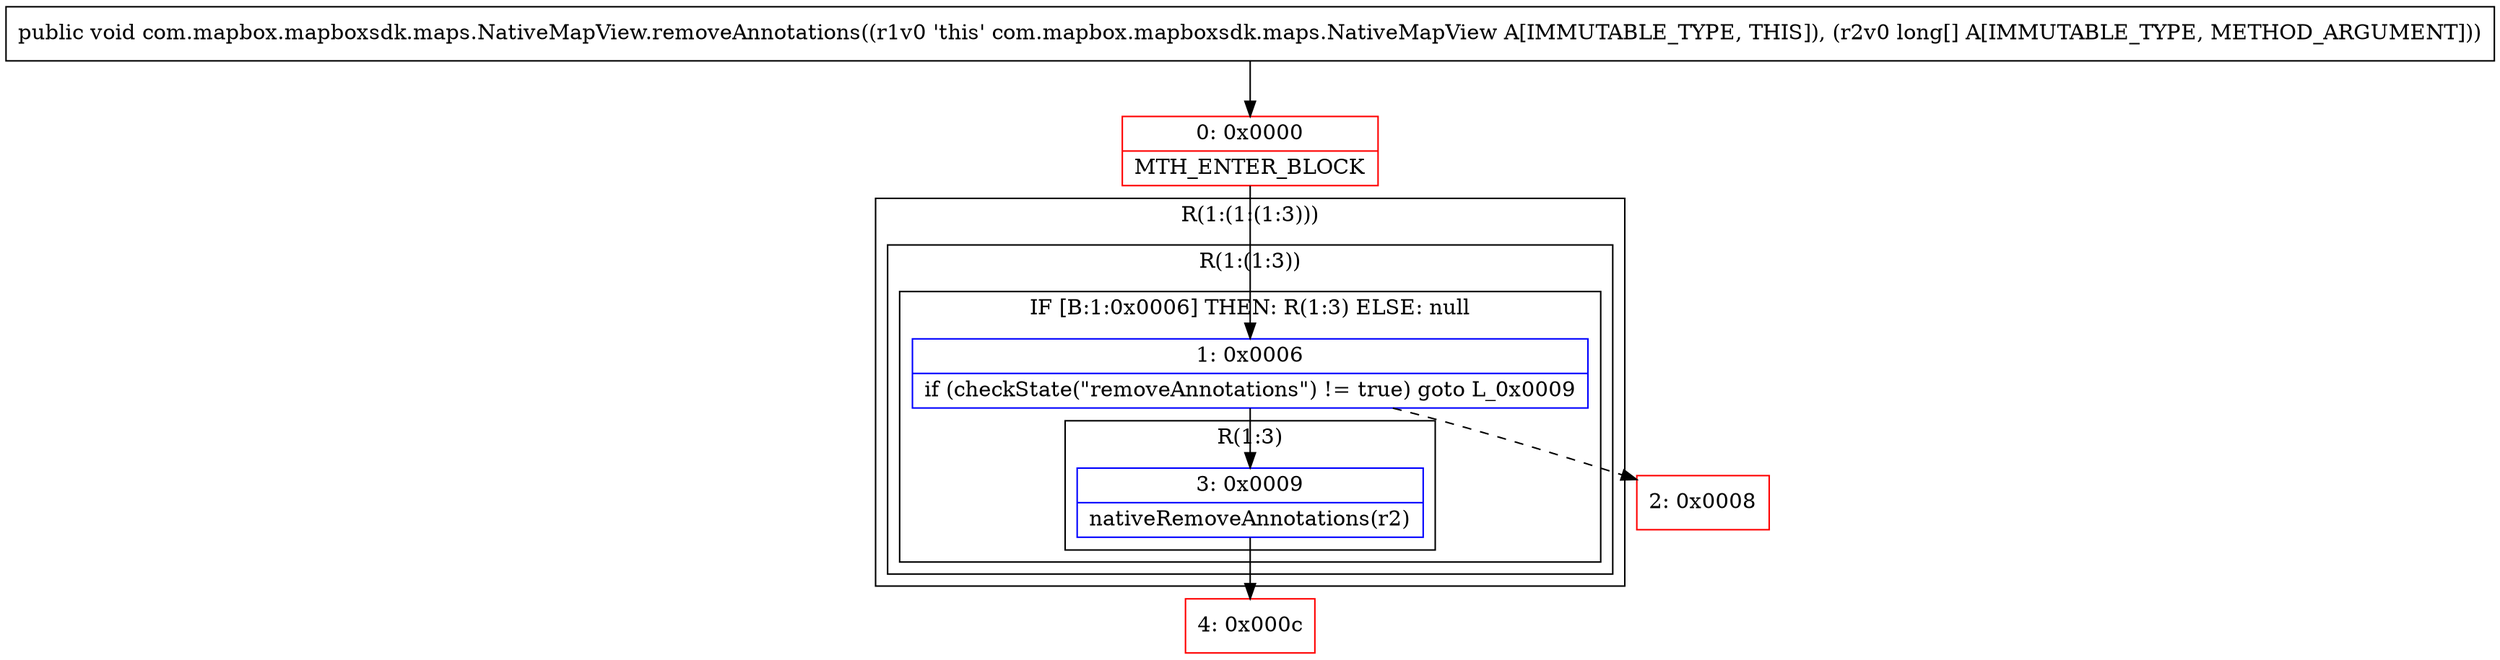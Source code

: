 digraph "CFG forcom.mapbox.mapboxsdk.maps.NativeMapView.removeAnnotations([J)V" {
subgraph cluster_Region_969558110 {
label = "R(1:(1:(1:3)))";
node [shape=record,color=blue];
subgraph cluster_Region_1271698511 {
label = "R(1:(1:3))";
node [shape=record,color=blue];
subgraph cluster_IfRegion_409755465 {
label = "IF [B:1:0x0006] THEN: R(1:3) ELSE: null";
node [shape=record,color=blue];
Node_1 [shape=record,label="{1\:\ 0x0006|if (checkState(\"removeAnnotations\") != true) goto L_0x0009\l}"];
subgraph cluster_Region_217687445 {
label = "R(1:3)";
node [shape=record,color=blue];
Node_3 [shape=record,label="{3\:\ 0x0009|nativeRemoveAnnotations(r2)\l}"];
}
}
}
}
Node_0 [shape=record,color=red,label="{0\:\ 0x0000|MTH_ENTER_BLOCK\l}"];
Node_2 [shape=record,color=red,label="{2\:\ 0x0008}"];
Node_4 [shape=record,color=red,label="{4\:\ 0x000c}"];
MethodNode[shape=record,label="{public void com.mapbox.mapboxsdk.maps.NativeMapView.removeAnnotations((r1v0 'this' com.mapbox.mapboxsdk.maps.NativeMapView A[IMMUTABLE_TYPE, THIS]), (r2v0 long[] A[IMMUTABLE_TYPE, METHOD_ARGUMENT])) }"];
MethodNode -> Node_0;
Node_1 -> Node_2[style=dashed];
Node_1 -> Node_3;
Node_3 -> Node_4;
Node_0 -> Node_1;
}

